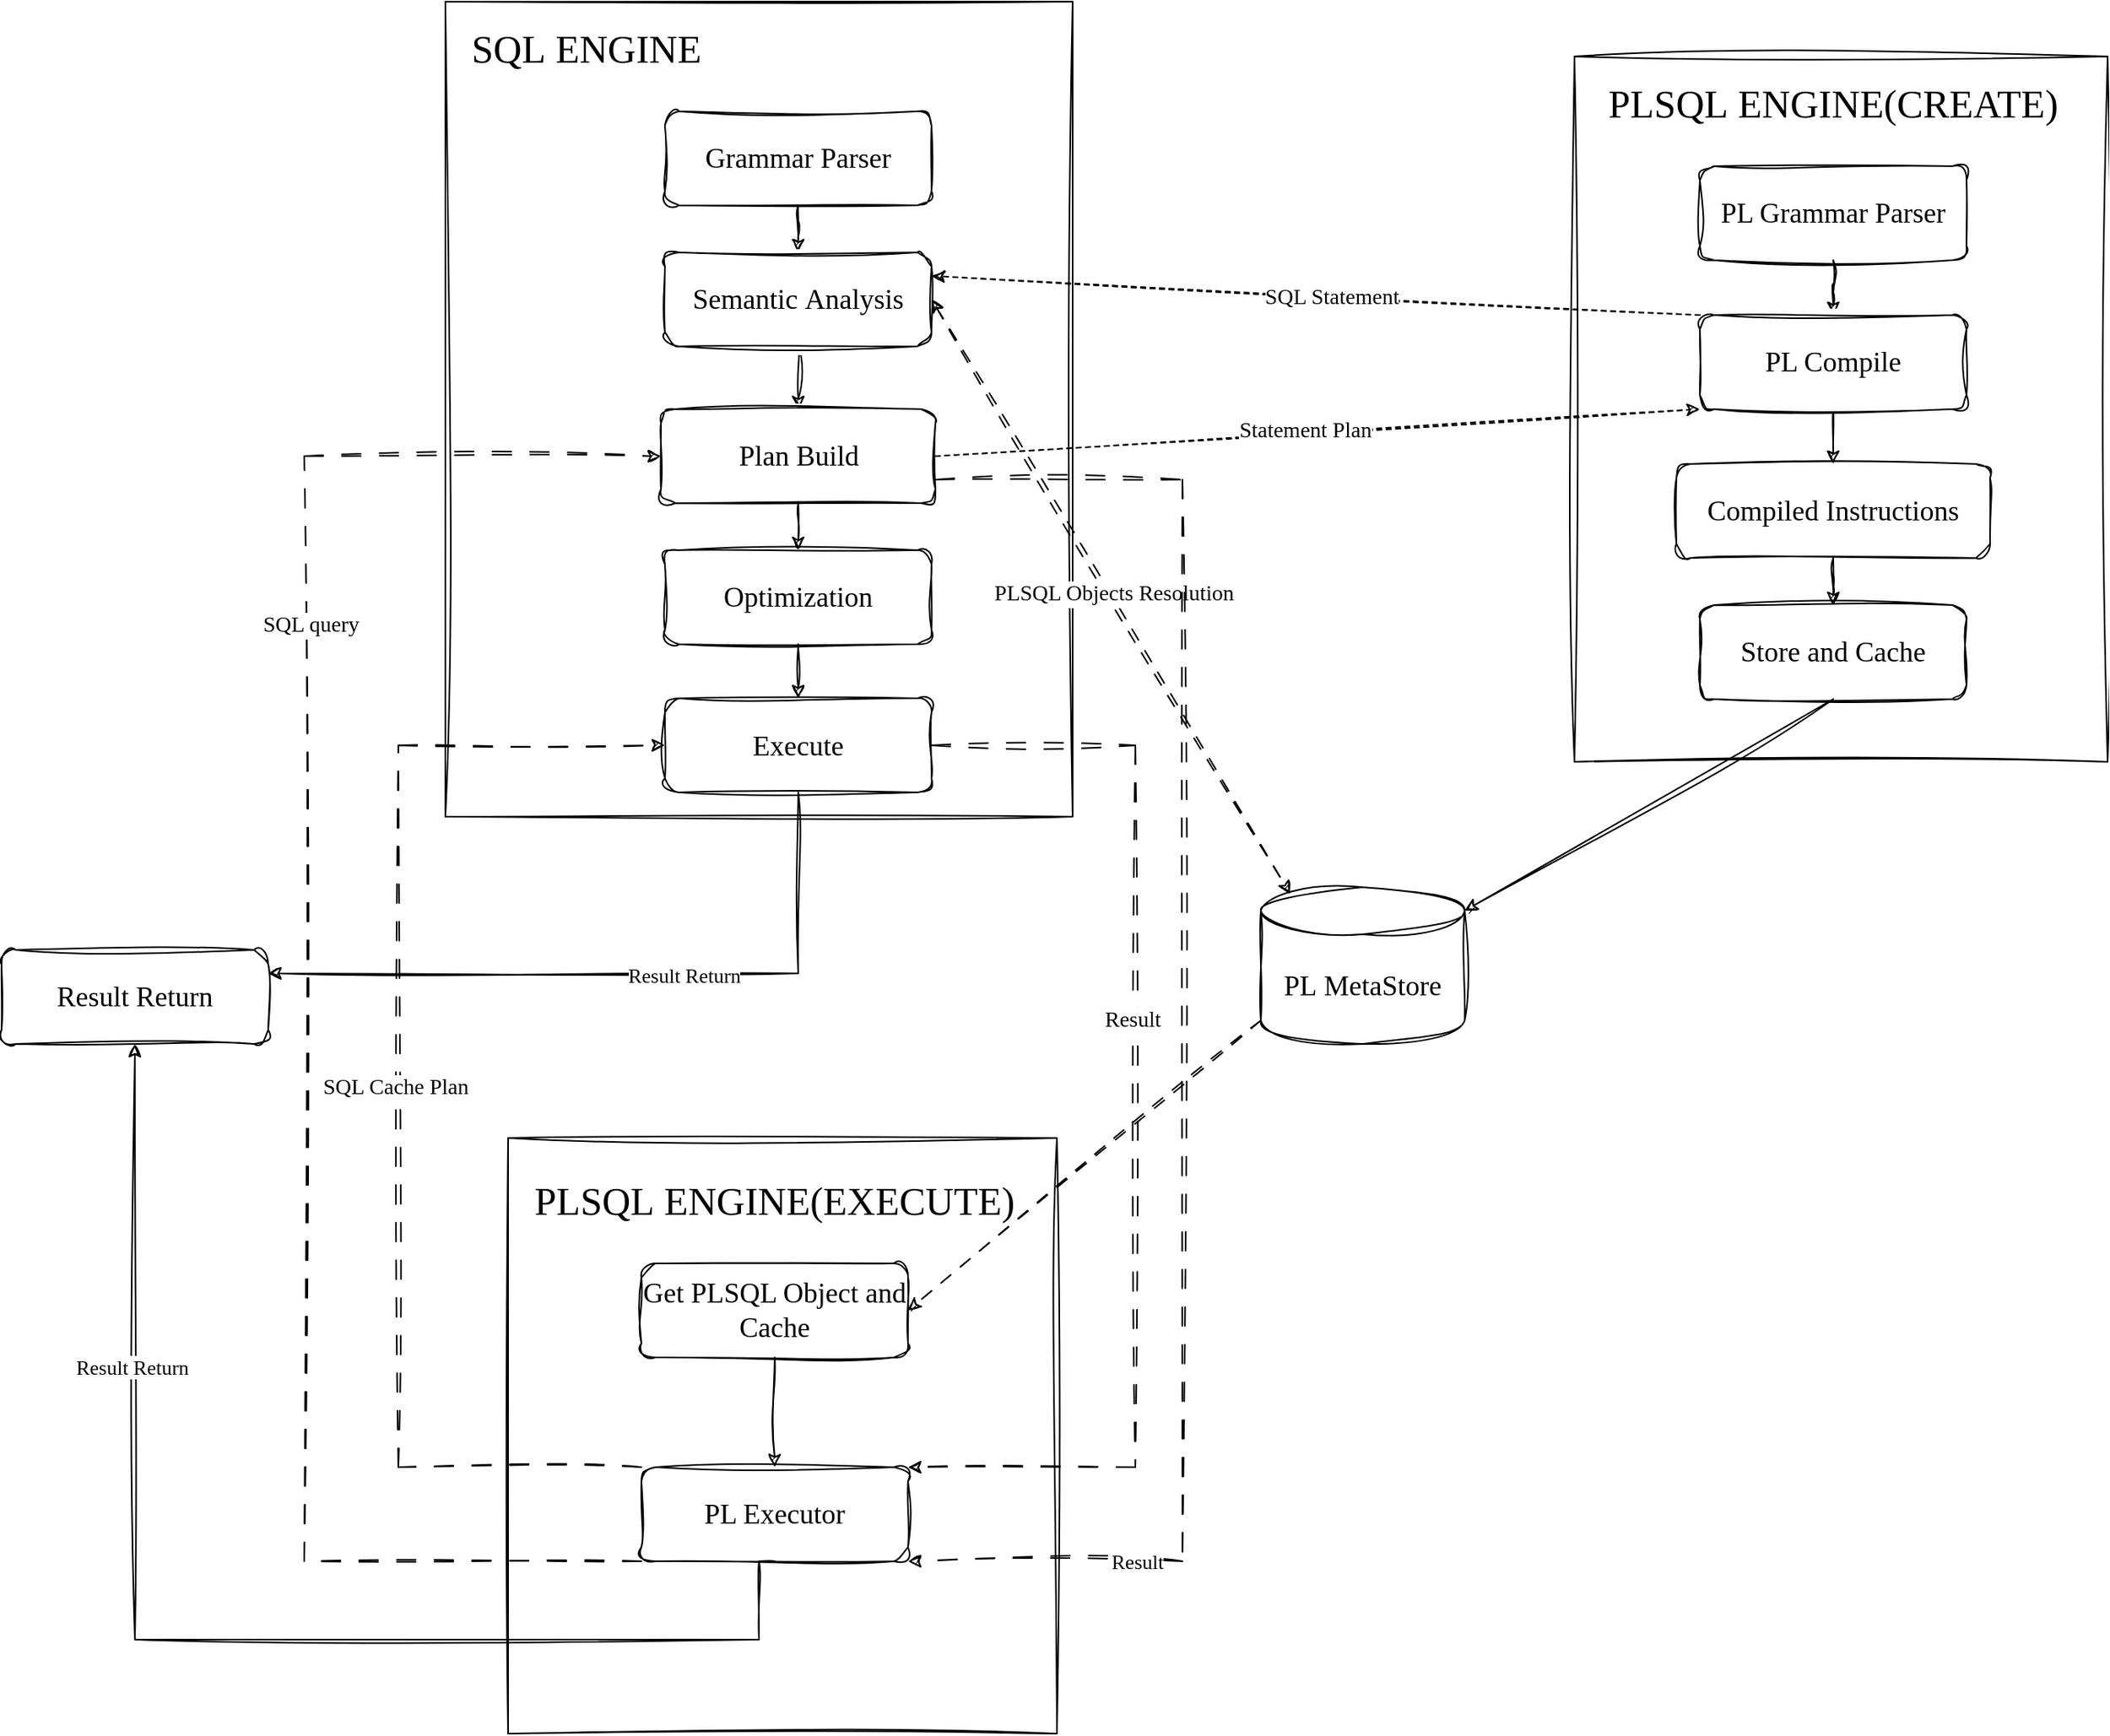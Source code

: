 <mxfile version="28.0.6">
  <diagram name="第 1 页" id="NejIG4Rr25vRnkzzJ5Jb">
    <mxGraphModel dx="2837" dy="1073" grid="0" gridSize="10" guides="1" tooltips="1" connect="1" arrows="1" fold="1" page="0" pageScale="1" pageWidth="827" pageHeight="1169" math="0" shadow="0">
      <root>
        <mxCell id="0" />
        <mxCell id="1" parent="0" />
        <mxCell id="kzLVpGqLAc2IESb8B4Pm-66" value="" style="group" vertex="1" connectable="0" parent="1">
          <mxGeometry x="-90" y="800" width="350" height="380" as="geometry" />
        </mxCell>
        <mxCell id="kzLVpGqLAc2IESb8B4Pm-23" value="" style="rounded=0;whiteSpace=wrap;html=1;sketch=1;hachureGap=4;jiggle=2;curveFitting=1;fontFamily=Architects Daughter;fontSource=https%3A%2F%2Ffonts.googleapis.com%2Fcss%3Ffamily%3DArchitects%2BDaughter;" vertex="1" parent="kzLVpGqLAc2IESb8B4Pm-66">
          <mxGeometry width="350" height="380" as="geometry" />
        </mxCell>
        <mxCell id="kzLVpGqLAc2IESb8B4Pm-24" style="edgeStyle=orthogonalEdgeStyle;rounded=0;sketch=1;hachureGap=4;jiggle=2;curveFitting=1;orthogonalLoop=1;jettySize=auto;html=1;exitX=0.5;exitY=1;exitDx=0;exitDy=0;fontFamily=Architects Daughter;fontSource=https%3A%2F%2Ffonts.googleapis.com%2Fcss%3Ffamily%3DArchitects%2BDaughter;" edge="1" parent="kzLVpGqLAc2IESb8B4Pm-66" source="kzLVpGqLAc2IESb8B4Pm-25" target="kzLVpGqLAc2IESb8B4Pm-27">
          <mxGeometry relative="1" as="geometry" />
        </mxCell>
        <mxCell id="kzLVpGqLAc2IESb8B4Pm-25" value="&lt;font style=&quot;font-size: 18px;&quot; face=&quot;Comic Sans MS&quot;&gt;Get PLSQL Object and Cache&lt;/font&gt;" style="rounded=1;whiteSpace=wrap;html=1;sketch=1;hachureGap=4;jiggle=2;curveFitting=1;fontFamily=Architects Daughter;fontSource=https%3A%2F%2Ffonts.googleapis.com%2Fcss%3Ffamily%3DArchitects%2BDaughter;" vertex="1" parent="kzLVpGqLAc2IESb8B4Pm-66">
          <mxGeometry x="85" y="80" width="170" height="60" as="geometry" />
        </mxCell>
        <mxCell id="kzLVpGqLAc2IESb8B4Pm-27" value="&lt;font face=&quot;Comic Sans MS&quot;&gt;&lt;span style=&quot;font-size: 18px;&quot;&gt;PL Executor&lt;/span&gt;&lt;/font&gt;" style="rounded=1;whiteSpace=wrap;html=1;sketch=1;hachureGap=4;jiggle=2;curveFitting=1;fontFamily=Architects Daughter;fontSource=https%3A%2F%2Ffonts.googleapis.com%2Fcss%3Ffamily%3DArchitects%2BDaughter;" vertex="1" parent="kzLVpGqLAc2IESb8B4Pm-66">
          <mxGeometry x="85" y="210" width="170" height="60" as="geometry" />
        </mxCell>
        <mxCell id="kzLVpGqLAc2IESb8B4Pm-29" value="&lt;font style=&quot;font-size: 25px;&quot; face=&quot;Comic Sans MS&quot;&gt;PLSQL&amp;nbsp;ENGINE(EXECUTE)&lt;/font&gt;" style="text;html=1;align=center;verticalAlign=middle;whiteSpace=wrap;rounded=0;fontFamily=Architects Daughter;fontSource=https%3A%2F%2Ffonts.googleapis.com%2Fcss%3Ffamily%3DArchitects%2BDaughter;" vertex="1" parent="kzLVpGqLAc2IESb8B4Pm-66">
          <mxGeometry x="120" y="20" width="100" height="40" as="geometry" />
        </mxCell>
        <mxCell id="kzLVpGqLAc2IESb8B4Pm-41" value="" style="group" vertex="1" connectable="0" parent="1">
          <mxGeometry x="590" y="110" width="340" height="450" as="geometry" />
        </mxCell>
        <mxCell id="kzLVpGqLAc2IESb8B4Pm-12" value="" style="rounded=0;whiteSpace=wrap;html=1;sketch=1;hachureGap=4;jiggle=2;curveFitting=1;fontFamily=Architects Daughter;fontSource=https%3A%2F%2Ffonts.googleapis.com%2Fcss%3Ffamily%3DArchitects%2BDaughter;container=0;" vertex="1" parent="kzLVpGqLAc2IESb8B4Pm-41">
          <mxGeometry width="340" height="450" as="geometry" />
        </mxCell>
        <mxCell id="kzLVpGqLAc2IESb8B4Pm-13" style="edgeStyle=orthogonalEdgeStyle;rounded=0;sketch=1;hachureGap=4;jiggle=2;curveFitting=1;orthogonalLoop=1;jettySize=auto;html=1;exitX=0.5;exitY=1;exitDx=0;exitDy=0;fontFamily=Architects Daughter;fontSource=https%3A%2F%2Ffonts.googleapis.com%2Fcss%3Ffamily%3DArchitects%2BDaughter;" edge="1" parent="kzLVpGqLAc2IESb8B4Pm-41" source="kzLVpGqLAc2IESb8B4Pm-14" target="kzLVpGqLAc2IESb8B4Pm-16">
          <mxGeometry relative="1" as="geometry" />
        </mxCell>
        <mxCell id="kzLVpGqLAc2IESb8B4Pm-14" value="&lt;font style=&quot;font-size: 18px;&quot; face=&quot;Comic Sans MS&quot;&gt;PL Grammar&amp;nbsp;Parser&lt;/font&gt;" style="rounded=1;whiteSpace=wrap;html=1;sketch=1;hachureGap=4;jiggle=2;curveFitting=1;fontFamily=Architects Daughter;fontSource=https%3A%2F%2Ffonts.googleapis.com%2Fcss%3Ffamily%3DArchitects%2BDaughter;container=0;" vertex="1" parent="kzLVpGqLAc2IESb8B4Pm-41">
          <mxGeometry x="80" y="70" width="170" height="60" as="geometry" />
        </mxCell>
        <mxCell id="kzLVpGqLAc2IESb8B4Pm-15" style="edgeStyle=orthogonalEdgeStyle;rounded=0;sketch=1;hachureGap=4;jiggle=2;curveFitting=1;orthogonalLoop=1;jettySize=auto;html=1;exitX=0.5;exitY=1;exitDx=0;exitDy=0;fontFamily=Architects Daughter;fontSource=https%3A%2F%2Ffonts.googleapis.com%2Fcss%3Ffamily%3DArchitects%2BDaughter;entryX=0.5;entryY=0;entryDx=0;entryDy=0;" edge="1" parent="kzLVpGqLAc2IESb8B4Pm-41" source="kzLVpGqLAc2IESb8B4Pm-16" target="kzLVpGqLAc2IESb8B4Pm-39">
          <mxGeometry relative="1" as="geometry" />
        </mxCell>
        <mxCell id="kzLVpGqLAc2IESb8B4Pm-16" value="&lt;font face=&quot;Comic Sans MS&quot;&gt;&lt;span style=&quot;font-size: 18px;&quot;&gt;PL Compile&lt;/span&gt;&lt;/font&gt;" style="rounded=1;whiteSpace=wrap;html=1;sketch=1;hachureGap=4;jiggle=2;curveFitting=1;fontFamily=Architects Daughter;fontSource=https%3A%2F%2Ffonts.googleapis.com%2Fcss%3Ffamily%3DArchitects%2BDaughter;container=0;" vertex="1" parent="kzLVpGqLAc2IESb8B4Pm-41">
          <mxGeometry x="80" y="165" width="170" height="60" as="geometry" />
        </mxCell>
        <mxCell id="kzLVpGqLAc2IESb8B4Pm-18" value="&lt;span style=&quot;font-family: &amp;quot;Comic Sans MS&amp;quot;; font-size: 18px;&quot;&gt;Store&lt;/span&gt;&lt;font face=&quot;Comic Sans MS&quot;&gt;&lt;span style=&quot;font-size: 18px;&quot;&gt;&amp;nbsp;and&amp;nbsp;&lt;/span&gt;&lt;/font&gt;&lt;span style=&quot;font-family: &amp;quot;Comic Sans MS&amp;quot;; font-size: 18px;&quot;&gt;Cache&lt;/span&gt;" style="rounded=1;whiteSpace=wrap;html=1;sketch=1;hachureGap=4;jiggle=2;curveFitting=1;fontFamily=Architects Daughter;fontSource=https%3A%2F%2Ffonts.googleapis.com%2Fcss%3Ffamily%3DArchitects%2BDaughter;container=0;" vertex="1" parent="kzLVpGqLAc2IESb8B4Pm-41">
          <mxGeometry x="80" y="350" width="170" height="60" as="geometry" />
        </mxCell>
        <mxCell id="kzLVpGqLAc2IESb8B4Pm-22" value="&lt;font style=&quot;font-size: 25px;&quot; face=&quot;Comic Sans MS&quot;&gt;PLSQL&amp;nbsp;ENGINE(CREATE)&lt;/font&gt;" style="text;html=1;align=center;verticalAlign=middle;whiteSpace=wrap;rounded=0;fontFamily=Architects Daughter;fontSource=https%3A%2F%2Ffonts.googleapis.com%2Fcss%3Ffamily%3DArchitects%2BDaughter;container=0;" vertex="1" parent="kzLVpGqLAc2IESb8B4Pm-41">
          <mxGeometry x="115" y="10" width="100" height="40" as="geometry" />
        </mxCell>
        <mxCell id="kzLVpGqLAc2IESb8B4Pm-40" style="edgeStyle=orthogonalEdgeStyle;rounded=0;sketch=1;hachureGap=4;jiggle=2;curveFitting=1;orthogonalLoop=1;jettySize=auto;html=1;fontFamily=Architects Daughter;fontSource=https%3A%2F%2Ffonts.googleapis.com%2Fcss%3Ffamily%3DArchitects%2BDaughter;" edge="1" parent="kzLVpGqLAc2IESb8B4Pm-41" source="kzLVpGqLAc2IESb8B4Pm-39" target="kzLVpGqLAc2IESb8B4Pm-18">
          <mxGeometry relative="1" as="geometry" />
        </mxCell>
        <mxCell id="kzLVpGqLAc2IESb8B4Pm-39" value="&lt;font face=&quot;Comic Sans MS&quot;&gt;&lt;span style=&quot;font-size: 18px;&quot;&gt;Compiled Instructions&lt;/span&gt;&lt;/font&gt;" style="rounded=1;whiteSpace=wrap;html=1;sketch=1;hachureGap=4;jiggle=2;curveFitting=1;fontFamily=Architects Daughter;fontSource=https%3A%2F%2Ffonts.googleapis.com%2Fcss%3Ffamily%3DArchitects%2BDaughter;container=0;" vertex="1" parent="kzLVpGqLAc2IESb8B4Pm-41">
          <mxGeometry x="65" y="260" width="200" height="60" as="geometry" />
        </mxCell>
        <mxCell id="kzLVpGqLAc2IESb8B4Pm-37" value="" style="group" vertex="1" connectable="0" parent="1">
          <mxGeometry x="-130" y="75" width="400" height="520" as="geometry" />
        </mxCell>
        <mxCell id="kzLVpGqLAc2IESb8B4Pm-2" value="" style="rounded=0;whiteSpace=wrap;html=1;sketch=1;hachureGap=4;jiggle=2;curveFitting=1;fontFamily=Architects Daughter;fontSource=https%3A%2F%2Ffonts.googleapis.com%2Fcss%3Ffamily%3DArchitects%2BDaughter;" vertex="1" parent="kzLVpGqLAc2IESb8B4Pm-37">
          <mxGeometry width="400" height="520" as="geometry" />
        </mxCell>
        <mxCell id="kzLVpGqLAc2IESb8B4Pm-8" style="edgeStyle=orthogonalEdgeStyle;rounded=0;sketch=1;hachureGap=4;jiggle=2;curveFitting=1;orthogonalLoop=1;jettySize=auto;html=1;exitX=0.5;exitY=1;exitDx=0;exitDy=0;fontFamily=Architects Daughter;fontSource=https%3A%2F%2Ffonts.googleapis.com%2Fcss%3Ffamily%3DArchitects%2BDaughter;" edge="1" parent="kzLVpGqLAc2IESb8B4Pm-37" source="kzLVpGqLAc2IESb8B4Pm-4" target="kzLVpGqLAc2IESb8B4Pm-5">
          <mxGeometry relative="1" as="geometry" />
        </mxCell>
        <mxCell id="kzLVpGqLAc2IESb8B4Pm-4" value="&lt;font style=&quot;font-size: 18px;&quot; face=&quot;Comic Sans MS&quot;&gt;Grammar&amp;nbsp;Parser&lt;/font&gt;" style="rounded=1;whiteSpace=wrap;html=1;sketch=1;hachureGap=4;jiggle=2;curveFitting=1;fontFamily=Architects Daughter;fontSource=https%3A%2F%2Ffonts.googleapis.com%2Fcss%3Ffamily%3DArchitects%2BDaughter;" vertex="1" parent="kzLVpGqLAc2IESb8B4Pm-37">
          <mxGeometry x="140" y="70" width="170" height="60" as="geometry" />
        </mxCell>
        <mxCell id="kzLVpGqLAc2IESb8B4Pm-9" style="edgeStyle=orthogonalEdgeStyle;rounded=0;sketch=1;hachureGap=4;jiggle=2;curveFitting=1;orthogonalLoop=1;jettySize=auto;html=1;exitX=0.5;exitY=1;exitDx=0;exitDy=0;fontFamily=Architects Daughter;fontSource=https%3A%2F%2Ffonts.googleapis.com%2Fcss%3Ffamily%3DArchitects%2BDaughter;" edge="1" parent="kzLVpGqLAc2IESb8B4Pm-37" source="kzLVpGqLAc2IESb8B4Pm-5" target="kzLVpGqLAc2IESb8B4Pm-6">
          <mxGeometry relative="1" as="geometry" />
        </mxCell>
        <mxCell id="kzLVpGqLAc2IESb8B4Pm-5" value="&lt;font face=&quot;Comic Sans MS&quot;&gt;&lt;span style=&quot;font-size: 18px;&quot;&gt;Semantic&amp;nbsp;Analysis&lt;/span&gt;&lt;/font&gt;" style="rounded=1;whiteSpace=wrap;html=1;sketch=1;hachureGap=4;jiggle=2;curveFitting=1;fontFamily=Architects Daughter;fontSource=https%3A%2F%2Ffonts.googleapis.com%2Fcss%3Ffamily%3DArchitects%2BDaughter;" vertex="1" parent="kzLVpGqLAc2IESb8B4Pm-37">
          <mxGeometry x="140" y="160" width="170" height="60" as="geometry" />
        </mxCell>
        <mxCell id="kzLVpGqLAc2IESb8B4Pm-11" style="edgeStyle=orthogonalEdgeStyle;rounded=0;sketch=1;hachureGap=4;jiggle=2;curveFitting=1;orthogonalLoop=1;jettySize=auto;html=1;entryX=0.5;entryY=0;entryDx=0;entryDy=0;fontFamily=Architects Daughter;fontSource=https%3A%2F%2Ffonts.googleapis.com%2Fcss%3Ffamily%3DArchitects%2BDaughter;exitX=0.5;exitY=1;exitDx=0;exitDy=0;" edge="1" parent="kzLVpGqLAc2IESb8B4Pm-37" source="kzLVpGqLAc2IESb8B4Pm-32" target="kzLVpGqLAc2IESb8B4Pm-7">
          <mxGeometry relative="1" as="geometry" />
        </mxCell>
        <mxCell id="kzLVpGqLAc2IESb8B4Pm-33" style="edgeStyle=orthogonalEdgeStyle;rounded=0;sketch=1;hachureGap=4;jiggle=2;curveFitting=1;orthogonalLoop=1;jettySize=auto;html=1;exitX=0.5;exitY=1;exitDx=0;exitDy=0;entryX=0.5;entryY=0;entryDx=0;entryDy=0;fontFamily=Architects Daughter;fontSource=https%3A%2F%2Ffonts.googleapis.com%2Fcss%3Ffamily%3DArchitects%2BDaughter;" edge="1" parent="kzLVpGqLAc2IESb8B4Pm-37" source="kzLVpGqLAc2IESb8B4Pm-6" target="kzLVpGqLAc2IESb8B4Pm-32">
          <mxGeometry relative="1" as="geometry" />
        </mxCell>
        <mxCell id="kzLVpGqLAc2IESb8B4Pm-6" value="&lt;font face=&quot;Comic Sans MS&quot;&gt;&lt;span style=&quot;font-size: 18px;&quot;&gt;Plan&amp;nbsp;Build&lt;/span&gt;&lt;/font&gt;" style="rounded=1;whiteSpace=wrap;html=1;sketch=1;hachureGap=4;jiggle=2;curveFitting=1;fontFamily=Architects Daughter;fontSource=https%3A%2F%2Ffonts.googleapis.com%2Fcss%3Ffamily%3DArchitects%2BDaughter;" vertex="1" parent="kzLVpGqLAc2IESb8B4Pm-37">
          <mxGeometry x="137.5" y="260" width="175" height="60" as="geometry" />
        </mxCell>
        <mxCell id="kzLVpGqLAc2IESb8B4Pm-7" value="&lt;font face=&quot;Comic Sans MS&quot;&gt;&lt;span style=&quot;font-size: 18px;&quot;&gt;Execute&lt;/span&gt;&lt;/font&gt;" style="rounded=1;whiteSpace=wrap;html=1;sketch=1;hachureGap=4;jiggle=2;curveFitting=1;fontFamily=Architects Daughter;fontSource=https%3A%2F%2Ffonts.googleapis.com%2Fcss%3Ffamily%3DArchitects%2BDaughter;" vertex="1" parent="kzLVpGqLAc2IESb8B4Pm-37">
          <mxGeometry x="140" y="444.5" width="170" height="60" as="geometry" />
        </mxCell>
        <mxCell id="kzLVpGqLAc2IESb8B4Pm-21" value="&lt;font style=&quot;font-size: 25px;&quot; face=&quot;Comic Sans MS&quot;&gt;SQL&amp;nbsp;ENGINE&lt;/font&gt;" style="text;html=1;align=center;verticalAlign=middle;whiteSpace=wrap;rounded=0;fontFamily=Architects Daughter;fontSource=https%3A%2F%2Ffonts.googleapis.com%2Fcss%3Ffamily%3DArchitects%2BDaughter;" vertex="1" parent="kzLVpGqLAc2IESb8B4Pm-37">
          <mxGeometry x="40" y="10" width="100" height="40" as="geometry" />
        </mxCell>
        <mxCell id="kzLVpGqLAc2IESb8B4Pm-32" value="&lt;span style=&quot;font-family: &amp;quot;Comic Sans MS&amp;quot;; font-size: 18px;&quot;&gt;Optimization&lt;/span&gt;" style="rounded=1;whiteSpace=wrap;html=1;sketch=1;hachureGap=4;jiggle=2;curveFitting=1;fontFamily=Architects Daughter;fontSource=https%3A%2F%2Ffonts.googleapis.com%2Fcss%3Ffamily%3DArchitects%2BDaughter;" vertex="1" parent="kzLVpGqLAc2IESb8B4Pm-37">
          <mxGeometry x="140" y="350" width="170" height="60" as="geometry" />
        </mxCell>
        <mxCell id="kzLVpGqLAc2IESb8B4Pm-34" style="rounded=0;sketch=1;hachureGap=4;jiggle=2;curveFitting=1;orthogonalLoop=1;jettySize=auto;html=1;exitX=1;exitY=0.5;exitDx=0;exitDy=0;entryX=0;entryY=1;entryDx=0;entryDy=0;fontFamily=Architects Daughter;fontSource=https%3A%2F%2Ffonts.googleapis.com%2Fcss%3Ffamily%3DArchitects%2BDaughter;dashed=1;" edge="1" parent="1" source="kzLVpGqLAc2IESb8B4Pm-6" target="kzLVpGqLAc2IESb8B4Pm-16">
          <mxGeometry relative="1" as="geometry" />
        </mxCell>
        <mxCell id="kzLVpGqLAc2IESb8B4Pm-36" value="&lt;font style=&quot;font-size: 14px;&quot; face=&quot;Comic Sans MS&quot;&gt;Statement Plan&lt;/font&gt;" style="edgeLabel;html=1;align=center;verticalAlign=middle;resizable=0;points=[];sketch=1;hachureGap=4;jiggle=2;curveFitting=1;fontFamily=Architects Daughter;fontSource=https%3A%2F%2Ffonts.googleapis.com%2Fcss%3Ffamily%3DArchitects%2BDaughter;" vertex="1" connectable="0" parent="kzLVpGqLAc2IESb8B4Pm-34">
          <mxGeometry x="-0.035" y="2" relative="1" as="geometry">
            <mxPoint as="offset" />
          </mxGeometry>
        </mxCell>
        <mxCell id="kzLVpGqLAc2IESb8B4Pm-31" style="rounded=0;sketch=1;hachureGap=4;jiggle=2;curveFitting=1;orthogonalLoop=1;jettySize=auto;html=1;exitX=0;exitY=0;exitDx=0;exitDy=0;entryX=1;entryY=0.25;entryDx=0;entryDy=0;fontFamily=Architects Daughter;fontSource=https%3A%2F%2Ffonts.googleapis.com%2Fcss%3Ffamily%3DArchitects%2BDaughter;dashed=1;" edge="1" parent="1" source="kzLVpGqLAc2IESb8B4Pm-16" target="kzLVpGqLAc2IESb8B4Pm-5">
          <mxGeometry relative="1" as="geometry" />
        </mxCell>
        <mxCell id="kzLVpGqLAc2IESb8B4Pm-35" value="&lt;font face=&quot;Comic Sans MS&quot; style=&quot;font-size: 14px;&quot;&gt;SQL Statement&lt;/font&gt;" style="edgeLabel;html=1;align=center;verticalAlign=middle;resizable=0;points=[];sketch=1;hachureGap=4;jiggle=2;curveFitting=1;fontFamily=Architects Daughter;fontSource=https%3A%2F%2Ffonts.googleapis.com%2Fcss%3Ffamily%3DArchitects%2BDaughter;" vertex="1" connectable="0" parent="kzLVpGqLAc2IESb8B4Pm-31">
          <mxGeometry x="-0.037" y="1" relative="1" as="geometry">
            <mxPoint as="offset" />
          </mxGeometry>
        </mxCell>
        <mxCell id="kzLVpGqLAc2IESb8B4Pm-30" style="rounded=0;sketch=1;hachureGap=4;jiggle=2;curveFitting=1;orthogonalLoop=1;jettySize=auto;html=1;exitX=0;exitY=1;exitDx=0;exitDy=-15;exitPerimeter=0;entryX=1;entryY=0.5;entryDx=0;entryDy=0;fontFamily=Architects Daughter;fontSource=https%3A%2F%2Ffonts.googleapis.com%2Fcss%3Ffamily%3DArchitects%2BDaughter;dashed=1;dashPattern=8 8;" edge="1" parent="1" source="kzLVpGqLAc2IESb8B4Pm-20" target="kzLVpGqLAc2IESb8B4Pm-25">
          <mxGeometry relative="1" as="geometry" />
        </mxCell>
        <mxCell id="kzLVpGqLAc2IESb8B4Pm-20" value="&lt;font face=&quot;Comic Sans MS&quot; style=&quot;font-size: 18px;&quot;&gt;PL&amp;nbsp;MetaStore&lt;/font&gt;" style="shape=cylinder3;whiteSpace=wrap;html=1;boundedLbl=1;backgroundOutline=1;size=15;sketch=1;hachureGap=4;jiggle=2;curveFitting=1;fontFamily=Architects Daughter;fontSource=https%3A%2F%2Ffonts.googleapis.com%2Fcss%3Ffamily%3DArchitects%2BDaughter;" vertex="1" parent="1">
          <mxGeometry x="390" y="640" width="130" height="100" as="geometry" />
        </mxCell>
        <mxCell id="kzLVpGqLAc2IESb8B4Pm-17" style="rounded=0;sketch=1;hachureGap=4;jiggle=2;curveFitting=1;orthogonalLoop=1;jettySize=auto;html=1;entryX=1;entryY=0;entryDx=0;entryDy=15;fontFamily=Architects Daughter;fontSource=https%3A%2F%2Ffonts.googleapis.com%2Fcss%3Ffamily%3DArchitects%2BDaughter;exitX=0.5;exitY=1;exitDx=0;exitDy=0;entryPerimeter=0;" edge="1" parent="1" source="kzLVpGqLAc2IESb8B4Pm-18" target="kzLVpGqLAc2IESb8B4Pm-20">
          <mxGeometry relative="1" as="geometry" />
        </mxCell>
        <mxCell id="kzLVpGqLAc2IESb8B4Pm-49" style="edgeStyle=orthogonalEdgeStyle;rounded=0;sketch=1;hachureGap=4;jiggle=2;curveFitting=1;orthogonalLoop=1;jettySize=auto;html=1;entryX=0;entryY=0.5;entryDx=0;entryDy=0;fontFamily=Architects Daughter;fontSource=https%3A%2F%2Ffonts.googleapis.com%2Fcss%3Ffamily%3DArchitects%2BDaughter;dashed=1;dashPattern=12 12;exitX=0;exitY=0;exitDx=0;exitDy=0;" edge="1" parent="1" source="kzLVpGqLAc2IESb8B4Pm-27" target="kzLVpGqLAc2IESb8B4Pm-7">
          <mxGeometry relative="1" as="geometry">
            <Array as="points">
              <mxPoint x="-160" y="1010" />
              <mxPoint x="-160" y="550" />
            </Array>
          </mxGeometry>
        </mxCell>
        <mxCell id="kzLVpGqLAc2IESb8B4Pm-51" value="&lt;font style=&quot;font-size: 14px;&quot; face=&quot;Comic Sans MS&quot;&gt;SQL Cache Plan&lt;/font&gt;" style="edgeLabel;html=1;align=center;verticalAlign=middle;resizable=0;points=[];sketch=1;hachureGap=4;jiggle=2;curveFitting=1;fontFamily=Architects Daughter;fontSource=https%3A%2F%2Ffonts.googleapis.com%2Fcss%3Ffamily%3DArchitects%2BDaughter;" vertex="1" connectable="0" parent="kzLVpGqLAc2IESb8B4Pm-49">
          <mxGeometry x="0.012" y="2" relative="1" as="geometry">
            <mxPoint as="offset" />
          </mxGeometry>
        </mxCell>
        <mxCell id="kzLVpGqLAc2IESb8B4Pm-55" style="edgeStyle=orthogonalEdgeStyle;rounded=0;sketch=1;hachureGap=4;jiggle=2;curveFitting=1;orthogonalLoop=1;jettySize=auto;html=1;exitX=0;exitY=1;exitDx=0;exitDy=0;entryX=0;entryY=0.5;entryDx=0;entryDy=0;fontFamily=Architects Daughter;fontSource=https%3A%2F%2Ffonts.googleapis.com%2Fcss%3Ffamily%3DArchitects%2BDaughter;dashed=1;dashPattern=12 12;" edge="1" parent="1" source="kzLVpGqLAc2IESb8B4Pm-27" target="kzLVpGqLAc2IESb8B4Pm-6">
          <mxGeometry relative="1" as="geometry">
            <Array as="points">
              <mxPoint x="-220" y="1070" />
              <mxPoint x="-220" y="365" />
            </Array>
          </mxGeometry>
        </mxCell>
        <mxCell id="kzLVpGqLAc2IESb8B4Pm-58" value="&lt;font style=&quot;font-size: 14px;&quot; face=&quot;Comic Sans MS&quot;&gt;SQL query&lt;/font&gt;" style="edgeLabel;html=1;align=center;verticalAlign=middle;resizable=0;points=[];sketch=1;hachureGap=4;jiggle=2;curveFitting=1;fontFamily=Architects Daughter;fontSource=https%3A%2F%2Ffonts.googleapis.com%2Fcss%3Ffamily%3DArchitects%2BDaughter;" vertex="1" connectable="0" parent="kzLVpGqLAc2IESb8B4Pm-55">
          <mxGeometry x="0.415" y="-4" relative="1" as="geometry">
            <mxPoint as="offset" />
          </mxGeometry>
        </mxCell>
        <mxCell id="kzLVpGqLAc2IESb8B4Pm-64" style="edgeStyle=orthogonalEdgeStyle;rounded=0;sketch=1;hachureGap=4;jiggle=2;curveFitting=1;orthogonalLoop=1;jettySize=auto;html=1;exitX=0.5;exitY=1;exitDx=0;exitDy=0;entryX=0.5;entryY=1;entryDx=0;entryDy=0;fontFamily=Architects Daughter;fontSource=https%3A%2F%2Ffonts.googleapis.com%2Fcss%3Ffamily%3DArchitects%2BDaughter;" edge="1" parent="1" source="kzLVpGqLAc2IESb8B4Pm-27" target="kzLVpGqLAc2IESb8B4Pm-44">
          <mxGeometry relative="1" as="geometry">
            <Array as="points">
              <mxPoint x="70" y="1120" />
              <mxPoint x="-328" y="1120" />
            </Array>
          </mxGeometry>
        </mxCell>
        <mxCell id="kzLVpGqLAc2IESb8B4Pm-65" value="&lt;span style=&quot;font-family: &amp;quot;Comic Sans MS&amp;quot;; font-size: 13px;&quot;&gt;Result Return&lt;/span&gt;" style="edgeLabel;html=1;align=center;verticalAlign=middle;resizable=0;points=[];sketch=1;hachureGap=4;jiggle=2;curveFitting=1;fontFamily=Architects Daughter;fontSource=https%3A%2F%2Ffonts.googleapis.com%2Fcss%3Ffamily%3DArchitects%2BDaughter;" vertex="1" connectable="0" parent="kzLVpGqLAc2IESb8B4Pm-64">
          <mxGeometry x="0.508" y="2" relative="1" as="geometry">
            <mxPoint as="offset" />
          </mxGeometry>
        </mxCell>
        <mxCell id="kzLVpGqLAc2IESb8B4Pm-44" value="&lt;font face=&quot;Comic Sans MS&quot;&gt;&lt;span style=&quot;font-size: 18px;&quot;&gt;Result Return&lt;/span&gt;&lt;/font&gt;" style="rounded=1;whiteSpace=wrap;html=1;sketch=1;hachureGap=4;jiggle=2;curveFitting=1;fontFamily=Architects Daughter;fontSource=https%3A%2F%2Ffonts.googleapis.com%2Fcss%3Ffamily%3DArchitects%2BDaughter;" vertex="1" parent="1">
          <mxGeometry x="-413" y="680" width="170" height="60" as="geometry" />
        </mxCell>
        <mxCell id="kzLVpGqLAc2IESb8B4Pm-45" style="rounded=0;sketch=1;hachureGap=4;jiggle=2;curveFitting=1;orthogonalLoop=1;jettySize=auto;html=1;exitX=1;exitY=0.5;exitDx=0;exitDy=0;entryX=0.145;entryY=0;entryDx=0;entryDy=4.35;entryPerimeter=0;fontFamily=Architects Daughter;fontSource=https%3A%2F%2Ffonts.googleapis.com%2Fcss%3Ffamily%3DArchitects%2BDaughter;dashed=1;dashPattern=8 8;startArrow=classic;startFill=1;" edge="1" parent="1" source="kzLVpGqLAc2IESb8B4Pm-5" target="kzLVpGqLAc2IESb8B4Pm-20">
          <mxGeometry relative="1" as="geometry" />
        </mxCell>
        <mxCell id="kzLVpGqLAc2IESb8B4Pm-46" value="&lt;font style=&quot;font-size: 14px;&quot; face=&quot;Comic Sans MS&quot;&gt;PLSQL Objects Resolution&lt;/font&gt;" style="edgeLabel;html=1;align=center;verticalAlign=middle;resizable=0;points=[];sketch=1;hachureGap=4;jiggle=2;curveFitting=1;fontFamily=Architects Daughter;fontSource=https%3A%2F%2Ffonts.googleapis.com%2Fcss%3Ffamily%3DArchitects%2BDaughter;" vertex="1" connectable="0" parent="kzLVpGqLAc2IESb8B4Pm-45">
          <mxGeometry x="-0.007" y="2" relative="1" as="geometry">
            <mxPoint as="offset" />
          </mxGeometry>
        </mxCell>
        <mxCell id="kzLVpGqLAc2IESb8B4Pm-50" style="edgeStyle=orthogonalEdgeStyle;rounded=0;sketch=1;hachureGap=4;jiggle=2;curveFitting=1;orthogonalLoop=1;jettySize=auto;html=1;entryX=1;entryY=0;entryDx=0;entryDy=0;fontFamily=Architects Daughter;fontSource=https%3A%2F%2Ffonts.googleapis.com%2Fcss%3Ffamily%3DArchitects%2BDaughter;dashed=1;dashPattern=12 12;" edge="1" parent="1" source="kzLVpGqLAc2IESb8B4Pm-7" target="kzLVpGqLAc2IESb8B4Pm-27">
          <mxGeometry relative="1" as="geometry">
            <Array as="points">
              <mxPoint x="310" y="550" />
              <mxPoint x="310" y="1010" />
            </Array>
          </mxGeometry>
        </mxCell>
        <mxCell id="kzLVpGqLAc2IESb8B4Pm-54" value="&lt;font face=&quot;Comic Sans MS&quot;&gt;&lt;span style=&quot;font-size: 14px;&quot;&gt;Result&lt;/span&gt;&lt;/font&gt;" style="edgeLabel;html=1;align=center;verticalAlign=middle;resizable=0;points=[];sketch=1;hachureGap=4;jiggle=2;curveFitting=1;fontFamily=Architects Daughter;fontSource=https%3A%2F%2Ffonts.googleapis.com%2Fcss%3Ffamily%3DArchitects%2BDaughter;" vertex="1" connectable="0" parent="kzLVpGqLAc2IESb8B4Pm-50">
          <mxGeometry x="-0.169" y="-2" relative="1" as="geometry">
            <mxPoint as="offset" />
          </mxGeometry>
        </mxCell>
        <mxCell id="kzLVpGqLAc2IESb8B4Pm-59" style="edgeStyle=orthogonalEdgeStyle;rounded=0;sketch=1;hachureGap=4;jiggle=2;curveFitting=1;orthogonalLoop=1;jettySize=auto;html=1;exitX=1;exitY=0.75;exitDx=0;exitDy=0;entryX=1;entryY=1;entryDx=0;entryDy=0;fontFamily=Architects Daughter;fontSource=https%3A%2F%2Ffonts.googleapis.com%2Fcss%3Ffamily%3DArchitects%2BDaughter;dashed=1;dashPattern=12 12;" edge="1" parent="1" source="kzLVpGqLAc2IESb8B4Pm-6" target="kzLVpGqLAc2IESb8B4Pm-27">
          <mxGeometry relative="1" as="geometry">
            <Array as="points">
              <mxPoint x="340" y="380" />
              <mxPoint x="340" y="1070" />
            </Array>
          </mxGeometry>
        </mxCell>
        <mxCell id="kzLVpGqLAc2IESb8B4Pm-60" value="&lt;font style=&quot;font-size: 13px;&quot; face=&quot;Comic Sans MS&quot;&gt;Result&lt;/font&gt;" style="edgeLabel;html=1;align=center;verticalAlign=middle;resizable=0;points=[];sketch=1;hachureGap=4;jiggle=2;curveFitting=1;fontFamily=Architects Daughter;fontSource=https%3A%2F%2Ffonts.googleapis.com%2Fcss%3Ffamily%3DArchitects%2BDaughter;" vertex="1" connectable="0" parent="kzLVpGqLAc2IESb8B4Pm-59">
          <mxGeometry x="0.715" relative="1" as="geometry">
            <mxPoint as="offset" />
          </mxGeometry>
        </mxCell>
        <mxCell id="kzLVpGqLAc2IESb8B4Pm-62" style="edgeStyle=orthogonalEdgeStyle;rounded=0;sketch=1;hachureGap=4;jiggle=2;curveFitting=1;orthogonalLoop=1;jettySize=auto;html=1;exitX=0.5;exitY=1;exitDx=0;exitDy=0;entryX=1;entryY=0.25;entryDx=0;entryDy=0;fontFamily=Architects Daughter;fontSource=https%3A%2F%2Ffonts.googleapis.com%2Fcss%3Ffamily%3DArchitects%2BDaughter;" edge="1" parent="1" source="kzLVpGqLAc2IESb8B4Pm-7" target="kzLVpGqLAc2IESb8B4Pm-44">
          <mxGeometry relative="1" as="geometry" />
        </mxCell>
        <mxCell id="kzLVpGqLAc2IESb8B4Pm-63" value="&lt;font style=&quot;font-size: 13px;&quot; face=&quot;Comic Sans MS&quot;&gt;Result Return&lt;/font&gt;" style="edgeLabel;html=1;align=center;verticalAlign=middle;resizable=0;points=[];sketch=1;hachureGap=4;jiggle=2;curveFitting=1;fontFamily=Architects Daughter;fontSource=https%3A%2F%2Ffonts.googleapis.com%2Fcss%3Ffamily%3DArchitects%2BDaughter;" vertex="1" connectable="0" parent="kzLVpGqLAc2IESb8B4Pm-62">
          <mxGeometry x="-0.169" y="1" relative="1" as="geometry">
            <mxPoint as="offset" />
          </mxGeometry>
        </mxCell>
      </root>
    </mxGraphModel>
  </diagram>
</mxfile>
